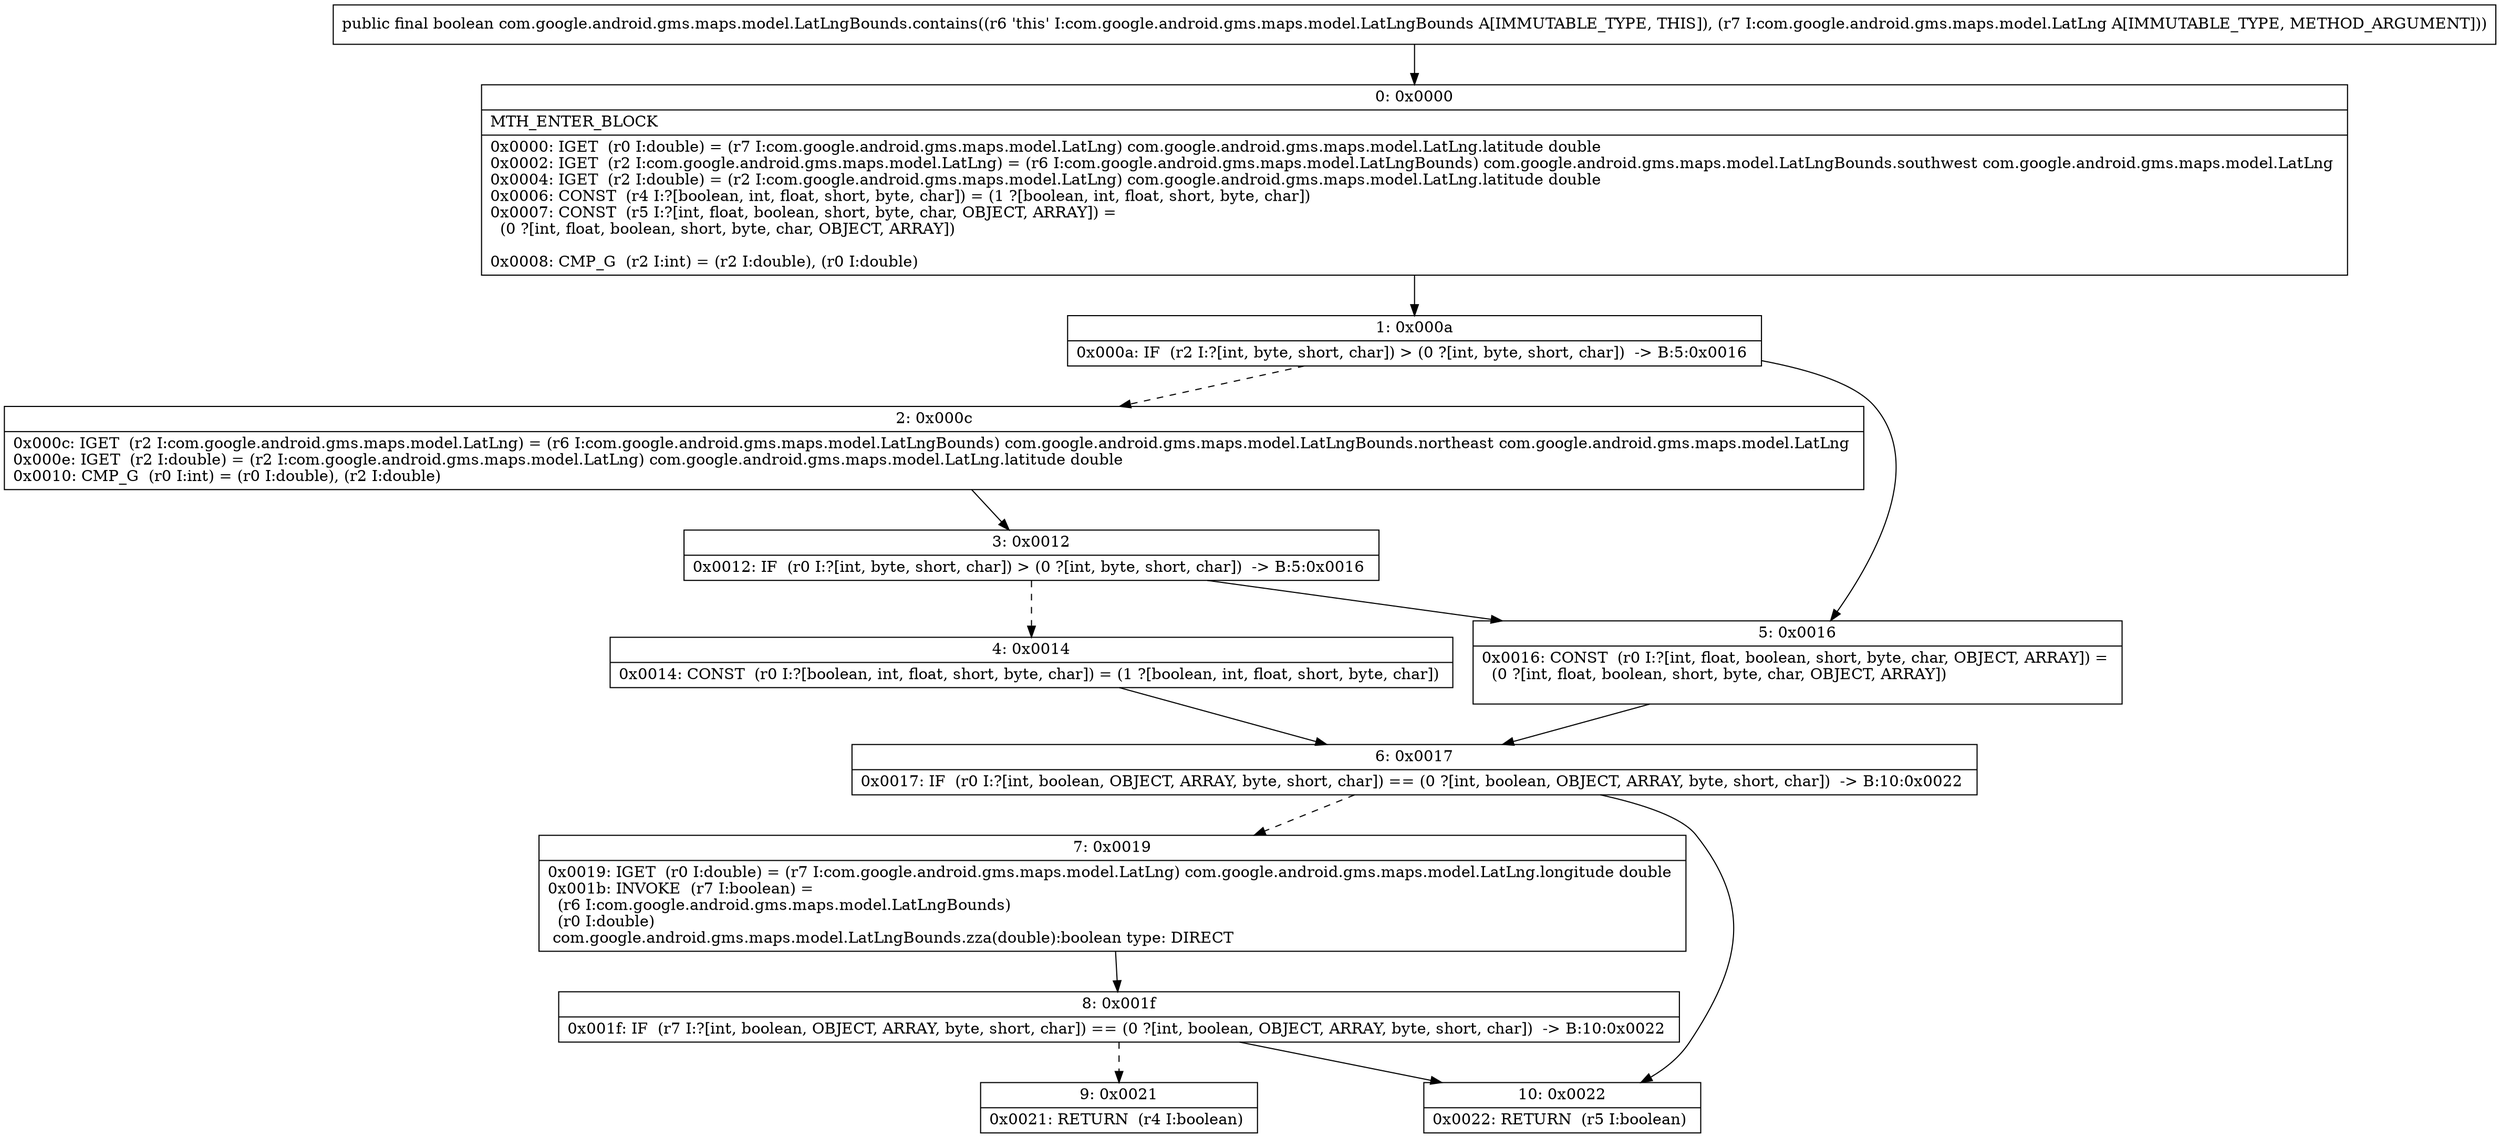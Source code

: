 digraph "CFG forcom.google.android.gms.maps.model.LatLngBounds.contains(Lcom\/google\/android\/gms\/maps\/model\/LatLng;)Z" {
Node_0 [shape=record,label="{0\:\ 0x0000|MTH_ENTER_BLOCK\l|0x0000: IGET  (r0 I:double) = (r7 I:com.google.android.gms.maps.model.LatLng) com.google.android.gms.maps.model.LatLng.latitude double \l0x0002: IGET  (r2 I:com.google.android.gms.maps.model.LatLng) = (r6 I:com.google.android.gms.maps.model.LatLngBounds) com.google.android.gms.maps.model.LatLngBounds.southwest com.google.android.gms.maps.model.LatLng \l0x0004: IGET  (r2 I:double) = (r2 I:com.google.android.gms.maps.model.LatLng) com.google.android.gms.maps.model.LatLng.latitude double \l0x0006: CONST  (r4 I:?[boolean, int, float, short, byte, char]) = (1 ?[boolean, int, float, short, byte, char]) \l0x0007: CONST  (r5 I:?[int, float, boolean, short, byte, char, OBJECT, ARRAY]) = \l  (0 ?[int, float, boolean, short, byte, char, OBJECT, ARRAY])\l \l0x0008: CMP_G  (r2 I:int) = (r2 I:double), (r0 I:double) \l}"];
Node_1 [shape=record,label="{1\:\ 0x000a|0x000a: IF  (r2 I:?[int, byte, short, char]) \> (0 ?[int, byte, short, char])  \-\> B:5:0x0016 \l}"];
Node_2 [shape=record,label="{2\:\ 0x000c|0x000c: IGET  (r2 I:com.google.android.gms.maps.model.LatLng) = (r6 I:com.google.android.gms.maps.model.LatLngBounds) com.google.android.gms.maps.model.LatLngBounds.northeast com.google.android.gms.maps.model.LatLng \l0x000e: IGET  (r2 I:double) = (r2 I:com.google.android.gms.maps.model.LatLng) com.google.android.gms.maps.model.LatLng.latitude double \l0x0010: CMP_G  (r0 I:int) = (r0 I:double), (r2 I:double) \l}"];
Node_3 [shape=record,label="{3\:\ 0x0012|0x0012: IF  (r0 I:?[int, byte, short, char]) \> (0 ?[int, byte, short, char])  \-\> B:5:0x0016 \l}"];
Node_4 [shape=record,label="{4\:\ 0x0014|0x0014: CONST  (r0 I:?[boolean, int, float, short, byte, char]) = (1 ?[boolean, int, float, short, byte, char]) \l}"];
Node_5 [shape=record,label="{5\:\ 0x0016|0x0016: CONST  (r0 I:?[int, float, boolean, short, byte, char, OBJECT, ARRAY]) = \l  (0 ?[int, float, boolean, short, byte, char, OBJECT, ARRAY])\l \l}"];
Node_6 [shape=record,label="{6\:\ 0x0017|0x0017: IF  (r0 I:?[int, boolean, OBJECT, ARRAY, byte, short, char]) == (0 ?[int, boolean, OBJECT, ARRAY, byte, short, char])  \-\> B:10:0x0022 \l}"];
Node_7 [shape=record,label="{7\:\ 0x0019|0x0019: IGET  (r0 I:double) = (r7 I:com.google.android.gms.maps.model.LatLng) com.google.android.gms.maps.model.LatLng.longitude double \l0x001b: INVOKE  (r7 I:boolean) = \l  (r6 I:com.google.android.gms.maps.model.LatLngBounds)\l  (r0 I:double)\l com.google.android.gms.maps.model.LatLngBounds.zza(double):boolean type: DIRECT \l}"];
Node_8 [shape=record,label="{8\:\ 0x001f|0x001f: IF  (r7 I:?[int, boolean, OBJECT, ARRAY, byte, short, char]) == (0 ?[int, boolean, OBJECT, ARRAY, byte, short, char])  \-\> B:10:0x0022 \l}"];
Node_9 [shape=record,label="{9\:\ 0x0021|0x0021: RETURN  (r4 I:boolean) \l}"];
Node_10 [shape=record,label="{10\:\ 0x0022|0x0022: RETURN  (r5 I:boolean) \l}"];
MethodNode[shape=record,label="{public final boolean com.google.android.gms.maps.model.LatLngBounds.contains((r6 'this' I:com.google.android.gms.maps.model.LatLngBounds A[IMMUTABLE_TYPE, THIS]), (r7 I:com.google.android.gms.maps.model.LatLng A[IMMUTABLE_TYPE, METHOD_ARGUMENT])) }"];
MethodNode -> Node_0;
Node_0 -> Node_1;
Node_1 -> Node_2[style=dashed];
Node_1 -> Node_5;
Node_2 -> Node_3;
Node_3 -> Node_4[style=dashed];
Node_3 -> Node_5;
Node_4 -> Node_6;
Node_5 -> Node_6;
Node_6 -> Node_7[style=dashed];
Node_6 -> Node_10;
Node_7 -> Node_8;
Node_8 -> Node_9[style=dashed];
Node_8 -> Node_10;
}

